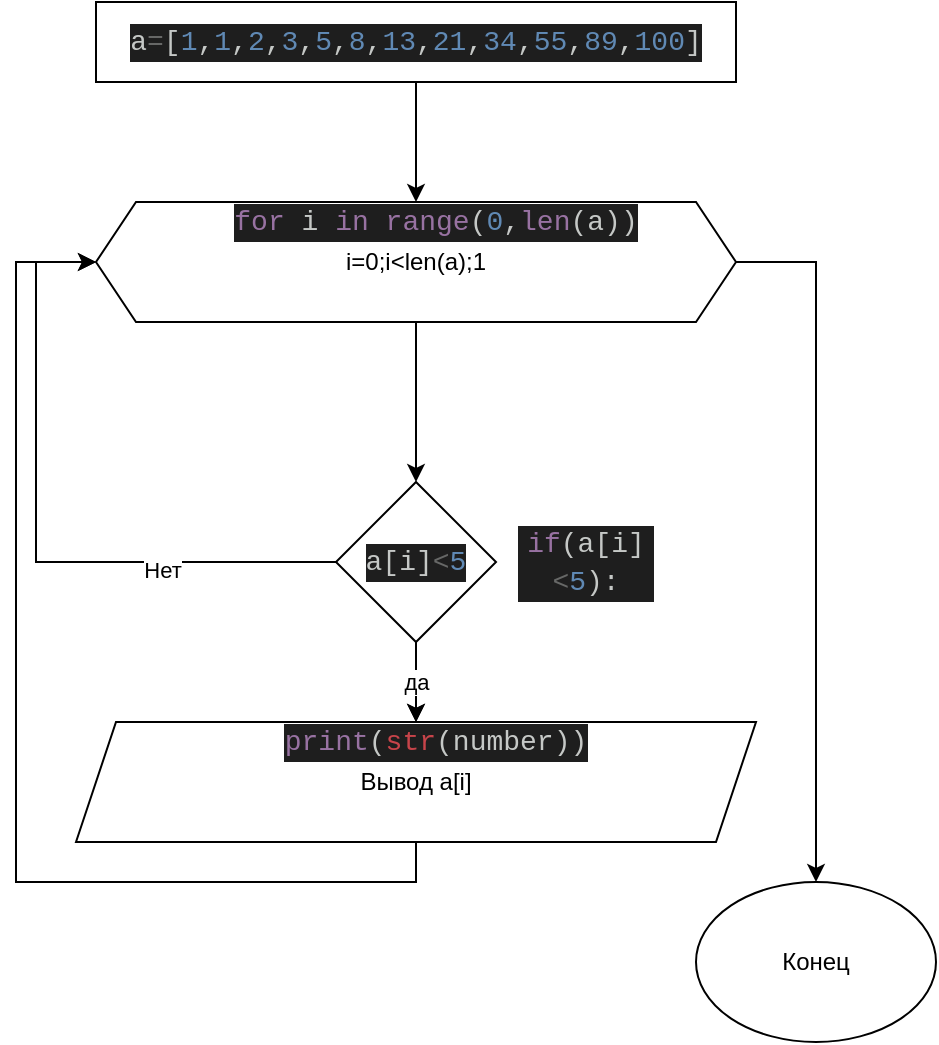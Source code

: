 <mxfile version="14.0.0" type="device"><diagram id="HZWIJ9A6HlZigrWbCy7O" name="Page-1"><mxGraphModel dx="713" dy="784" grid="1" gridSize="10" guides="1" tooltips="1" connect="1" arrows="1" fold="1" page="1" pageScale="1" pageWidth="827" pageHeight="1169" math="0" shadow="0"><root><mxCell id="0"/><mxCell id="1" parent="0"/><mxCell id="ICr9uLWp4bDMyoYGSvqx-3" value="" style="edgeStyle=orthogonalEdgeStyle;rounded=0;orthogonalLoop=1;jettySize=auto;html=1;" edge="1" parent="1" source="ICr9uLWp4bDMyoYGSvqx-1" target="ICr9uLWp4bDMyoYGSvqx-2"><mxGeometry relative="1" as="geometry"/></mxCell><mxCell id="ICr9uLWp4bDMyoYGSvqx-1" value="&lt;div style=&quot;color: rgb(197 , 200 , 198) ; background-color: rgb(30 , 30 , 30) ; font-family: &amp;#34;consolas&amp;#34; , &amp;#34;courier new&amp;#34; , monospace ; font-size: 14px ; line-height: 19px&quot;&gt;a&lt;span style=&quot;color: #676867&quot;&gt;=&lt;/span&gt;[&lt;span style=&quot;color: #6089b4&quot;&gt;1&lt;/span&gt;,&lt;span style=&quot;color: #6089b4&quot;&gt;1&lt;/span&gt;,&lt;span style=&quot;color: #6089b4&quot;&gt;2&lt;/span&gt;,&lt;span style=&quot;color: #6089b4&quot;&gt;3&lt;/span&gt;,&lt;span style=&quot;color: #6089b4&quot;&gt;5&lt;/span&gt;,&lt;span style=&quot;color: #6089b4&quot;&gt;8&lt;/span&gt;,&lt;span style=&quot;color: #6089b4&quot;&gt;13&lt;/span&gt;,&lt;span style=&quot;color: #6089b4&quot;&gt;21&lt;/span&gt;,&lt;span style=&quot;color: #6089b4&quot;&gt;34&lt;/span&gt;,&lt;span style=&quot;color: #6089b4&quot;&gt;55&lt;/span&gt;,&lt;span style=&quot;color: #6089b4&quot;&gt;89&lt;/span&gt;,&lt;span style=&quot;color: #6089b4&quot;&gt;100&lt;/span&gt;]&lt;/div&gt;" style="rounded=0;whiteSpace=wrap;html=1;" vertex="1" parent="1"><mxGeometry x="280" y="400" width="320" height="40" as="geometry"/></mxCell><mxCell id="ICr9uLWp4bDMyoYGSvqx-11" value="" style="edgeStyle=orthogonalEdgeStyle;rounded=0;orthogonalLoop=1;jettySize=auto;html=1;" edge="1" parent="1" source="ICr9uLWp4bDMyoYGSvqx-2" target="ICr9uLWp4bDMyoYGSvqx-4"><mxGeometry relative="1" as="geometry"/></mxCell><mxCell id="ICr9uLWp4bDMyoYGSvqx-13" style="edgeStyle=orthogonalEdgeStyle;rounded=0;orthogonalLoop=1;jettySize=auto;html=1;exitX=1;exitY=0.5;exitDx=0;exitDy=0;entryX=0.5;entryY=0;entryDx=0;entryDy=0;" edge="1" parent="1" source="ICr9uLWp4bDMyoYGSvqx-2" target="ICr9uLWp4bDMyoYGSvqx-12"><mxGeometry relative="1" as="geometry"/></mxCell><mxCell id="ICr9uLWp4bDMyoYGSvqx-2" value="i=0;i&amp;lt;len(a);1" style="shape=hexagon;perimeter=hexagonPerimeter2;whiteSpace=wrap;html=1;fixedSize=1;" vertex="1" parent="1"><mxGeometry x="280" y="500" width="320" height="60" as="geometry"/></mxCell><mxCell id="ICr9uLWp4bDMyoYGSvqx-6" value="" style="edgeStyle=orthogonalEdgeStyle;rounded=0;orthogonalLoop=1;jettySize=auto;html=1;" edge="1" parent="1" source="ICr9uLWp4bDMyoYGSvqx-4" target="ICr9uLWp4bDMyoYGSvqx-5"><mxGeometry relative="1" as="geometry"/></mxCell><mxCell id="ICr9uLWp4bDMyoYGSvqx-8" value="да" style="edgeStyle=orthogonalEdgeStyle;rounded=0;orthogonalLoop=1;jettySize=auto;html=1;" edge="1" parent="1" source="ICr9uLWp4bDMyoYGSvqx-4" target="ICr9uLWp4bDMyoYGSvqx-5"><mxGeometry relative="1" as="geometry"/></mxCell><mxCell id="ICr9uLWp4bDMyoYGSvqx-9" style="edgeStyle=orthogonalEdgeStyle;rounded=0;orthogonalLoop=1;jettySize=auto;html=1;exitX=0;exitY=0.5;exitDx=0;exitDy=0;entryX=0;entryY=0.5;entryDx=0;entryDy=0;" edge="1" parent="1" source="ICr9uLWp4bDMyoYGSvqx-4" target="ICr9uLWp4bDMyoYGSvqx-2"><mxGeometry relative="1" as="geometry"><Array as="points"><mxPoint x="250" y="680"/><mxPoint x="250" y="530"/></Array></mxGeometry></mxCell><mxCell id="ICr9uLWp4bDMyoYGSvqx-10" value="Нет" style="edgeLabel;html=1;align=center;verticalAlign=middle;resizable=0;points=[];" vertex="1" connectable="0" parent="ICr9uLWp4bDMyoYGSvqx-9"><mxGeometry x="-0.471" y="4" relative="1" as="geometry"><mxPoint as="offset"/></mxGeometry></mxCell><mxCell id="ICr9uLWp4bDMyoYGSvqx-4" value="&lt;div style=&quot;color: rgb(197 , 200 , 198) ; background-color: rgb(30 , 30 , 30) ; font-family: &amp;#34;consolas&amp;#34; , &amp;#34;courier new&amp;#34; , monospace ; font-size: 14px ; line-height: 19px&quot;&gt;a[i]&lt;span style=&quot;color: #676867&quot;&gt;&amp;lt;&lt;/span&gt;&lt;span style=&quot;color: #6089b4&quot;&gt;5&lt;/span&gt;&lt;/div&gt;" style="rhombus;whiteSpace=wrap;html=1;" vertex="1" parent="1"><mxGeometry x="400" y="640" width="80" height="80" as="geometry"/></mxCell><mxCell id="ICr9uLWp4bDMyoYGSvqx-7" style="edgeStyle=orthogonalEdgeStyle;rounded=0;orthogonalLoop=1;jettySize=auto;html=1;exitX=0.5;exitY=1;exitDx=0;exitDy=0;entryX=0;entryY=0.5;entryDx=0;entryDy=0;" edge="1" parent="1" source="ICr9uLWp4bDMyoYGSvqx-5" target="ICr9uLWp4bDMyoYGSvqx-2"><mxGeometry relative="1" as="geometry"><Array as="points"><mxPoint x="440" y="840"/><mxPoint x="240" y="840"/><mxPoint x="240" y="530"/></Array></mxGeometry></mxCell><mxCell id="ICr9uLWp4bDMyoYGSvqx-5" value="Вывод a[i]" style="shape=parallelogram;perimeter=parallelogramPerimeter;whiteSpace=wrap;html=1;fixedSize=1;" vertex="1" parent="1"><mxGeometry x="270" y="760" width="340" height="60" as="geometry"/></mxCell><mxCell id="ICr9uLWp4bDMyoYGSvqx-12" value="Конец" style="ellipse;whiteSpace=wrap;html=1;" vertex="1" parent="1"><mxGeometry x="580" y="840" width="120" height="80" as="geometry"/></mxCell><mxCell id="ICr9uLWp4bDMyoYGSvqx-14" value="&lt;div style=&quot;color: rgb(197 , 200 , 198) ; background-color: rgb(30 , 30 , 30) ; font-family: &amp;#34;consolas&amp;#34; , &amp;#34;courier new&amp;#34; , monospace ; font-size: 14px ; line-height: 19px&quot;&gt;&lt;span style=&quot;color: #9872a2&quot;&gt;for&lt;/span&gt;&amp;nbsp;i&amp;nbsp;&lt;span style=&quot;color: #9872a2&quot;&gt;in&lt;/span&gt;&amp;nbsp;&lt;span style=&quot;color: #9872a2&quot;&gt;range&lt;/span&gt;(&lt;span style=&quot;color: #6089b4&quot;&gt;0&lt;/span&gt;,&lt;span style=&quot;color: #9872a2&quot;&gt;len&lt;/span&gt;(a))&lt;/div&gt;" style="text;html=1;strokeColor=none;fillColor=none;align=center;verticalAlign=middle;whiteSpace=wrap;rounded=0;" vertex="1" parent="1"><mxGeometry x="430" y="500" width="40" height="20" as="geometry"/></mxCell><mxCell id="ICr9uLWp4bDMyoYGSvqx-16" value="&lt;div style=&quot;color: rgb(197 , 200 , 198) ; background-color: rgb(30 , 30 , 30) ; font-family: &amp;#34;consolas&amp;#34; , &amp;#34;courier new&amp;#34; , monospace ; font-size: 14px ; line-height: 19px&quot;&gt;&lt;span style=&quot;color: #9872a2&quot;&gt;if&lt;/span&gt;(a[i]&lt;span style=&quot;color: #676867&quot;&gt;&amp;lt;&lt;/span&gt;&lt;span style=&quot;color: #6089b4&quot;&gt;5&lt;/span&gt;):&lt;/div&gt;" style="text;html=1;strokeColor=none;fillColor=none;align=center;verticalAlign=middle;whiteSpace=wrap;rounded=0;" vertex="1" parent="1"><mxGeometry x="490" y="670" width="70" height="20" as="geometry"/></mxCell><mxCell id="ICr9uLWp4bDMyoYGSvqx-17" value="&lt;div style=&quot;color: rgb(197 , 200 , 198) ; background-color: rgb(30 , 30 , 30) ; font-family: &amp;#34;consolas&amp;#34; , &amp;#34;courier new&amp;#34; , monospace ; font-size: 14px ; line-height: 19px&quot;&gt;&lt;span style=&quot;color: #9872a2&quot;&gt;print&lt;/span&gt;(&lt;span style=&quot;color: #c7444a&quot;&gt;str&lt;/span&gt;(number))&lt;/div&gt;" style="text;html=1;strokeColor=none;fillColor=none;align=center;verticalAlign=middle;whiteSpace=wrap;rounded=0;" vertex="1" parent="1"><mxGeometry x="430" y="760" width="40" height="20" as="geometry"/></mxCell></root></mxGraphModel></diagram></mxfile>